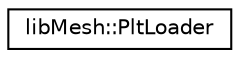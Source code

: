 digraph "类继承关系图"
{
 // INTERACTIVE_SVG=YES
  edge [fontname="Helvetica",fontsize="10",labelfontname="Helvetica",labelfontsize="10"];
  node [fontname="Helvetica",fontsize="10",shape=record];
  rankdir="LR";
  Node1 [label="libMesh::PltLoader",height=0.2,width=0.4,color="black", fillcolor="white", style="filled",URL="$classlibMesh_1_1PltLoader.html",tooltip="This class will read a binary .plt file. "];
}
